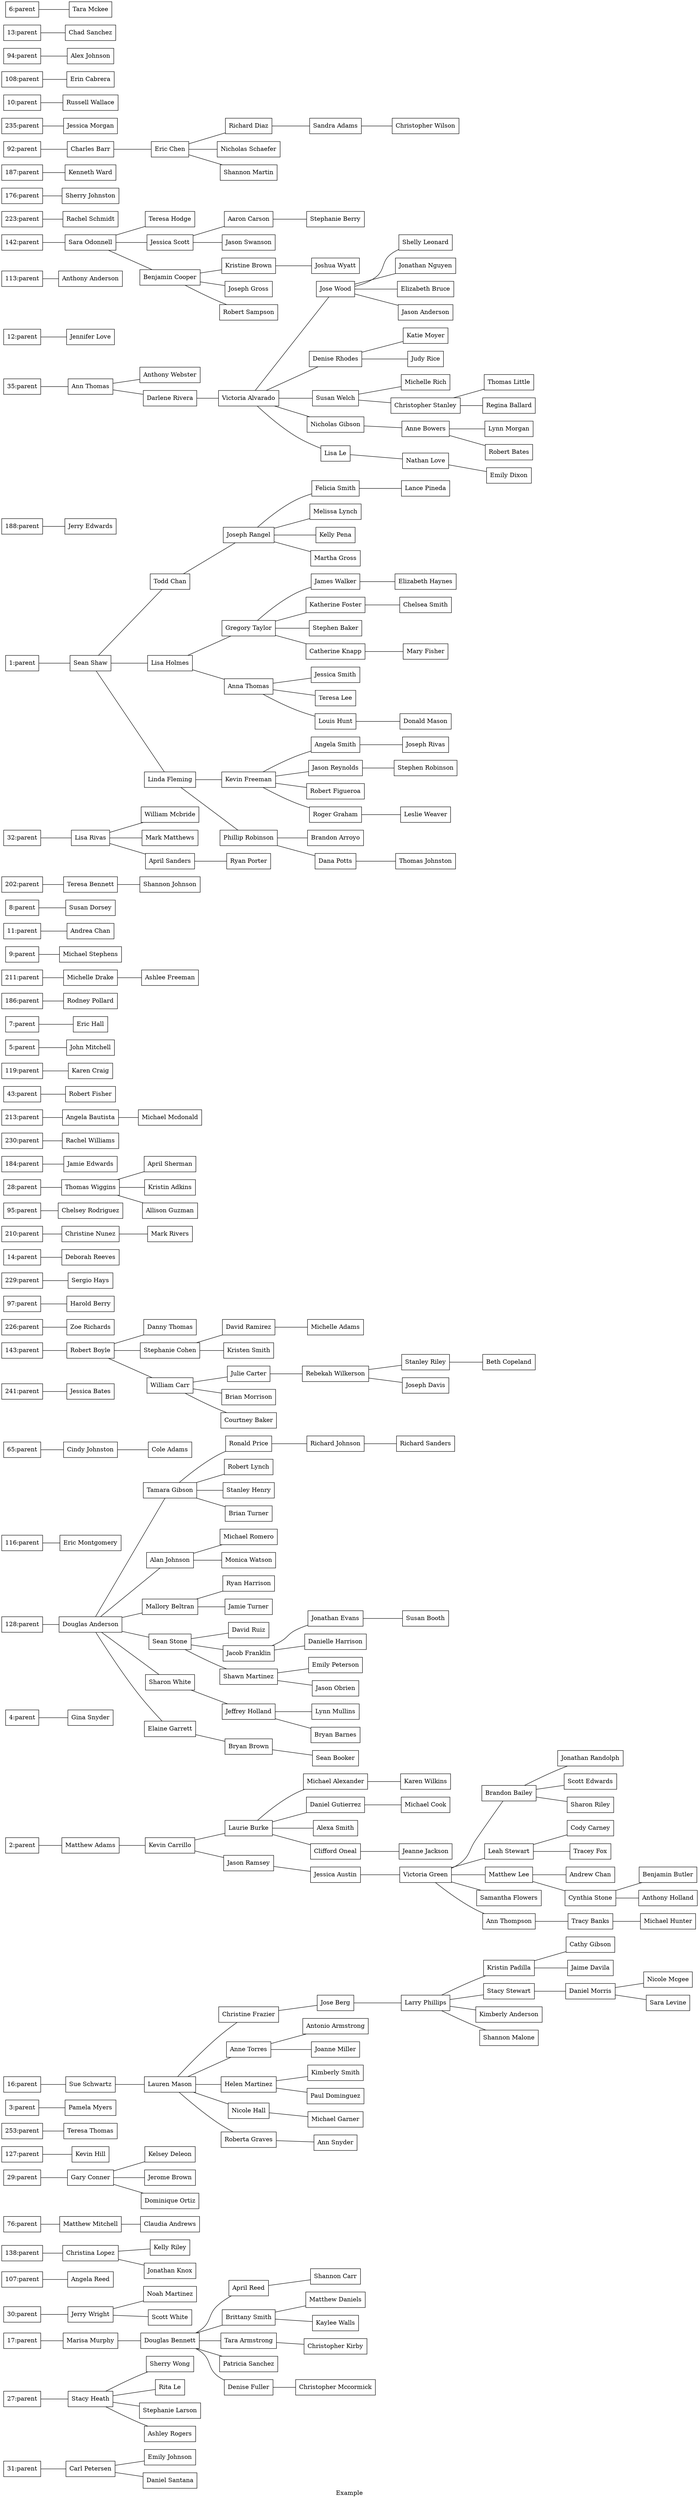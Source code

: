 digraph "family-tree" {
    label="Example";
    rankdir="LR";
    ratio="compress";
    node [shape="box"];
    edge [arrowhead="none"];
    subgraph "entities" {
        "31" [label="Carl Petersen"];
        "31:parent";
        "59" [label="Emily Johnson"];
        "83" [label="Daniel Santana"];
        "27" [label="Stacy Heath"];
        "27:parent";
        "44" [label="Sherry Wong"];
        "55" [label="Rita Le"];
        "71" [label="Stephanie Larson"];
        "79" [label="Ashley Rogers"];
        "102" [label="Matthew Daniels"];
        "104" [label="Kaylee Walls"];
        "106" [label="Christopher Kirby"];
        "118" [label="Christopher Mccormick"];
        "17" [label="Marisa Murphy"];
        "17:parent";
        "22" [label="Douglas Bennett"];
        "38" [label="April Reed"];
        "48" [label="Brittany Smith"];
        "50" [label="Tara Armstrong"];
        "66" [label="Patricia Sanchez"];
        "73" [label="Denise Fuller"];
        "93" [label="Shannon Carr"];
        "30" [label="Jerry Wright"];
        "30:parent";
        "58" [label="Noah Martinez"];
        "82" [label="Scott White"];
        "107" [label="Angela Reed"];
        "107:parent";
        "138" [label="Christina Lopez"];
        "138:parent";
        "174" [label="Kelly Riley"];
        "185" [label="Jonathan Knox"];
        "122" [label="Claudia Andrews"];
        "76" [label="Matthew Mitchell"];
        "76:parent";
        "29" [label="Gary Conner"];
        "29:parent";
        "46" [label="Kelsey Deleon"];
        "57" [label="Jerome Brown"];
        "81" [label="Dominique Ortiz"];
        "127" [label="Kevin Hill"];
        "127:parent";
        "253" [label="Teresa Thomas"];
        "253:parent";
        "3" [label="Pamela Myers"];
        "3:parent";
        "101" [label="Antonio Armstrong"];
        "103" [label="Joanne Miller"];
        "105" [label="Kimberly Smith"];
        "112" [label="Paul Dominguez"];
        "114" [label="Michael Garner"];
        "117" [label="Ann Snyder"];
        "131" [label="Larry Phillips"];
        "136" [label="Kristin Padilla"];
        "147" [label="Stacy Stewart"];
        "152" [label="Cathy Gibson"];
        "157" [label="Kimberly Anderson"];
        "16" [label="Sue Schwartz"];
        "165" [label="Shannon Malone"];
        "16:parent";
        "172" [label="Jaime Davila"];
        "200" [label="Daniel Morris"];
        "21" [label="Lauren Mason"];
        "220" [label="Nicole Mcgee"];
        "236" [label="Sara Levine"];
        "37" [label="Christine Frazier"];
        "47" [label="Anne Torres"];
        "49" [label="Helen Martinez"];
        "64" [label="Nicole Hall"];
        "72" [label="Roberta Graves"];
        "91" [label="Jose Berg"];
        "111" [label="Michael Cook"];
        "123" [label="Jeanne Jackson"];
        "130" [label="Victoria Green"];
        "135" [label="Brandon Bailey"];
        "141" [label="Leah Stewart"];
        "146" [label="Matthew Lee"];
        "151" [label="Jonathan Randolph"];
        "156" [label="Samantha Flowers"];
        "161" [label="Scott Edwards"];
        "164" [label="Ann Thompson"];
        "171" [label="Sharon Riley"];
        "178" [label="Cody Carney"];
        "183" [label="Andrew Chan"];
        "191" [label="Tracey Fox"];
        "199" [label="Cynthia Stone"];
        "2" [label="Matthew Adams"];
        "20" [label="Kevin Carrillo"];
        "208" [label="Tracy Banks"];
        "219" [label="Benjamin Butler"];
        "234" [label="Anthony Holland"];
        "247" [label="Michael Hunter"];
        "25" [label="Laurie Burke"];
        "2:parent";
        "36" [label="Jason Ramsey"];
        "41" [label="Michael Alexander"];
        "53" [label="Daniel Gutierrez"];
        "69" [label="Alexa Smith"];
        "77" [label="Clifford Oneal"];
        "90" [label="Jessica Austin"];
        "99" [label="Karen Wilkins"];
        "4" [label="Gina Snyder"];
        "4:parent";
        "128" [label="Douglas Anderson"];
        "128:parent";
        "133" [label="Tamara Gibson"];
        "137" [label="Alan Johnson"];
        "139" [label="Mallory Beltran"];
        "144" [label="Sean Stone"];
        "149" [label="Ronald Price"];
        "153" [label="Michael Romero"];
        "154" [label="Sharon White"];
        "159" [label="Robert Lynch"];
        "162" [label="Elaine Garrett"];
        "167" [label="Stanley Henry"];
        "169" [label="Brian Turner"];
        "173" [label="Monica Watson"];
        "175" [label="Ryan Harrison"];
        "181" [label="David Ruiz"];
        "189" [label="Jamie Turner"];
        "194" [label="Jacob Franklin"];
        "197" [label="Shawn Martinez"];
        "203" [label="Richard Johnson"];
        "204" [label="Jeffrey Holland"];
        "206" [label="Bryan Brown"];
        "214" [label="Jonathan Evans"];
        "217" [label="Emily Peterson"];
        "224" [label="Danielle Harrison"];
        "232" [label="Jason Obrien"];
        "239" [label="Richard Sanders"];
        "240" [label="Lynn Mullins"];
        "243" [label="Bryan Barnes"];
        "245" [label="Sean Booker"];
        "254" [label="Susan Booth"];
        "116" [label="Eric Montgomery"];
        "116:parent";
        "115" [label="Cole Adams"];
        "65" [label="Cindy Johnston"];
        "65:parent";
        "241" [label="Jessica Bates"];
        "241:parent";
        "143" [label="Robert Boyle"];
        "143:parent";
        "180" [label="Danny Thomas"];
        "193" [label="Stephanie Cohen"];
        "196" [label="William Carr"];
        "212" [label="David Ramirez"];
        "216" [label="Julie Carter"];
        "222" [label="Kristen Smith"];
        "227" [label="Brian Morrison"];
        "231" [label="Courtney Baker"];
        "251" [label="Michelle Adams"];
        "256" [label="Rebekah Wilkerson"];
        "257" [label="Stanley Riley"];
        "258" [label="Joseph Davis"];
        "259" [label="Beth Copeland"];
        "226" [label="Zoe Richards"];
        "226:parent";
        "97" [label="Harold Berry"];
        "97:parent";
        "229" [label="Sergio Hays"];
        "229:parent";
        "14" [label="Deborah Reeves"];
        "14:parent";
        "210" [label="Christine Nunez"];
        "210:parent";
        "249" [label="Mark Rivers"];
        "95" [label="Chelsey Rodriguez"];
        "95:parent";
        "28" [label="Thomas Wiggins"];
        "28:parent";
        "45" [label="April Sherman"];
        "56" [label="Kristin Adkins"];
        "80" [label="Allison Guzman"];
        "184" [label="Jamie Edwards"];
        "184:parent";
        "230" [label="Rachel Williams"];
        "230:parent";
        "213" [label="Angela Bautista"];
        "213:parent";
        "252" [label="Michael Mcdonald"];
        "43" [label="Robert Fisher"];
        "43:parent";
        "119" [label="Karen Craig"];
        "119:parent";
        "5" [label="John Mitchell"];
        "5:parent";
        "7" [label="Eric Hall"];
        "7:parent";
        "186" [label="Rodney Pollard"];
        "186:parent";
        "211" [label="Michelle Drake"];
        "211:parent";
        "250" [label="Ashlee Freeman"];
        "9" [label="Michael Stephens"];
        "9:parent";
        "11" [label="Andrea Chan"];
        "11:parent";
        "8" [label="Susan Dorsey"];
        "8:parent";
        "202" [label="Teresa Bennett"];
        "202:parent";
        "238" [label="Shannon Johnson"];
        "124" [label="Ryan Porter"];
        "32" [label="Lisa Rivas"];
        "32:parent";
        "60" [label="William Mcbride"];
        "84" [label="Mark Matthews"];
        "86" [label="April Sanders"];
        "1" [label="Sean Shaw"];
        "100" [label="Lance Pineda"];
        "109" [label="Chelsea Smith"];
        "110" [label="Stephen Robinson"];
        "120" [label="Mary Fisher"];
        "121" [label="Leslie Weaver"];
        "125" [label="Donald Mason"];
        "126" [label="Thomas Johnston"];
        "15" [label="Todd Chan"];
        "18" [label="Lisa Holmes"];
        "19" [label="Linda Fleming"];
        "1:parent";
        "23" [label="Gregory Taylor"];
        "24" [label="Kevin Freeman"];
        "26" [label="Joseph Rangel"];
        "33" [label="Anna Thomas"];
        "34" [label="Phillip Robinson"];
        "39" [label="James Walker"];
        "40" [label="Angela Smith"];
        "42" [label="Felicia Smith"];
        "51" [label="Katherine Foster"];
        "52" [label="Jason Reynolds"];
        "54" [label="Melissa Lynch"];
        "61" [label="Jessica Smith"];
        "62" [label="Brandon Arroyo"];
        "67" [label="Stephen Baker"];
        "68" [label="Robert Figueroa"];
        "70" [label="Kelly Pena"];
        "74" [label="Catherine Knapp"];
        "75" [label="Roger Graham"];
        "78" [label="Martha Gross"];
        "85" [label="Teresa Lee"];
        "87" [label="Louis Hunt"];
        "88" [label="Dana Potts"];
        "96" [label="Elizabeth Haynes"];
        "98" [label="Joseph Rivas"];
        "188" [label="Jerry Edwards"];
        "188:parent";
        "129" [label="Victoria Alvarado"];
        "134" [label="Jose Wood"];
        "140" [label="Denise Rhodes"];
        "145" [label="Susan Welch"];
        "150" [label="Shelly Leonard"];
        "155" [label="Nicholas Gibson"];
        "160" [label="Jonathan Nguyen"];
        "163" [label="Lisa Le"];
        "168" [label="Elizabeth Bruce"];
        "170" [label="Jason Anderson"];
        "177" [label="Katie Moyer"];
        "182" [label="Michelle Rich"];
        "190" [label="Judy Rice"];
        "198" [label="Christopher Stanley"];
        "205" [label="Anne Bowers"];
        "207" [label="Nathan Love"];
        "218" [label="Thomas Little"];
        "233" [label="Regina Ballard"];
        "242" [label="Lynn Morgan"];
        "244" [label="Robert Bates"];
        "246" [label="Emily Dixon"];
        "35" [label="Ann Thomas"];
        "35:parent";
        "63" [label="Anthony Webster"];
        "89" [label="Darlene Rivera"];
        "12" [label="Jennifer Love"];
        "12:parent";
        "113" [label="Anthony Anderson"];
        "113:parent";
        "142" [label="Sara Odonnell"];
        "142:parent";
        "179" [label="Teresa Hodge"];
        "192" [label="Jessica Scott"];
        "195" [label="Benjamin Cooper"];
        "209" [label="Aaron Carson"];
        "215" [label="Kristine Brown"];
        "221" [label="Jason Swanson"];
        "225" [label="Joseph Gross"];
        "228" [label="Robert Sampson"];
        "248" [label="Stephanie Berry"];
        "255" [label="Joshua Wyatt"];
        "223" [label="Rachel Schmidt"];
        "223:parent";
        "176" [label="Sherry Johnston"];
        "176:parent";
        "187" [label="Kenneth Ward"];
        "187:parent";
        "132" [label="Eric Chen"];
        "148" [label="Richard Diaz"];
        "158" [label="Nicholas Schaefer"];
        "166" [label="Shannon Martin"];
        "201" [label="Sandra Adams"];
        "237" [label="Christopher Wilson"];
        "92" [label="Charles Barr"];
        "92:parent";
        "235" [label="Jessica Morgan"];
        "235:parent";
        "10" [label="Russell Wallace"];
        "10:parent";
        "108" [label="Erin Cabrera"];
        "108:parent";
        "94" [label="Alex Johnson"];
        "94:parent";
        "13" [label="Chad Sanchez"];
        "13:parent";
        "6" [label="Tara Mckee"];
        "6:parent";
        "1" -> "15";
        "1" -> "18";
        "1" -> "19";
        "107:parent" -> "107";
        "108:parent" -> "108";
        "10:parent" -> "10";
        "113:parent" -> "113";
        "116:parent" -> "116";
        "119:parent" -> "119";
        "11:parent" -> "11";
        "127:parent" -> "127";
        "128" -> "133";
        "128" -> "137";
        "128" -> "139";
        "128" -> "144";
        "128" -> "154";
        "128" -> "162";
        "128:parent" -> "128";
        "129" -> "134";
        "129" -> "140";
        "129" -> "145";
        "129" -> "155";
        "129" -> "163";
        "12:parent" -> "12";
        "130" -> "135";
        "130" -> "141";
        "130" -> "146";
        "130" -> "156";
        "130" -> "164";
        "131" -> "136";
        "131" -> "147";
        "131" -> "157";
        "131" -> "165";
        "132" -> "148";
        "132" -> "158";
        "132" -> "166";
        "133" -> "149";
        "133" -> "159";
        "133" -> "167";
        "133" -> "169";
        "134" -> "150";
        "134" -> "160";
        "134" -> "168";
        "134" -> "170";
        "135" -> "151";
        "135" -> "161";
        "135" -> "171";
        "136" -> "152";
        "136" -> "172";
        "137" -> "153";
        "137" -> "173";
        "138" -> "174";
        "138" -> "185";
        "138:parent" -> "138";
        "139" -> "175";
        "139" -> "189";
        "13:parent" -> "13";
        "140" -> "177";
        "140" -> "190";
        "141" -> "178";
        "141" -> "191";
        "142" -> "179";
        "142" -> "192";
        "142" -> "195";
        "142:parent" -> "142";
        "143" -> "180";
        "143" -> "193";
        "143" -> "196";
        "143:parent" -> "143";
        "144" -> "181";
        "144" -> "194";
        "144" -> "197";
        "145" -> "182";
        "145" -> "198";
        "146" -> "183";
        "146" -> "199";
        "147" -> "200";
        "148" -> "201";
        "149" -> "203";
        "14:parent" -> "14";
        "15" -> "26";
        "154" -> "204";
        "155" -> "205";
        "16" -> "21";
        "162" -> "206";
        "163" -> "207";
        "164" -> "208";
        "16:parent" -> "16";
        "17" -> "22";
        "176:parent" -> "176";
        "17:parent" -> "17";
        "18" -> "23";
        "18" -> "33";
        "184:parent" -> "184";
        "186:parent" -> "186";
        "187:parent" -> "187";
        "188:parent" -> "188";
        "19" -> "24";
        "19" -> "34";
        "192" -> "209";
        "192" -> "221";
        "193" -> "212";
        "193" -> "222";
        "194" -> "214";
        "194" -> "224";
        "195" -> "215";
        "195" -> "225";
        "195" -> "228";
        "196" -> "216";
        "196" -> "227";
        "196" -> "231";
        "197" -> "217";
        "197" -> "232";
        "198" -> "218";
        "198" -> "233";
        "199" -> "219";
        "199" -> "234";
        "1:parent" -> "1";
        "2" -> "20";
        "20" -> "25";
        "20" -> "36";
        "200" -> "220";
        "200" -> "236";
        "201" -> "237";
        "202" -> "238";
        "202:parent" -> "202";
        "203" -> "239";
        "204" -> "240";
        "204" -> "243";
        "205" -> "242";
        "205" -> "244";
        "206" -> "245";
        "207" -> "246";
        "208" -> "247";
        "209" -> "248";
        "21" -> "37";
        "21" -> "47";
        "21" -> "49";
        "21" -> "64";
        "21" -> "72";
        "210" -> "249";
        "210:parent" -> "210";
        "211" -> "250";
        "211:parent" -> "211";
        "212" -> "251";
        "213" -> "252";
        "213:parent" -> "213";
        "214" -> "254";
        "215" -> "255";
        "216" -> "256";
        "22" -> "38";
        "22" -> "48";
        "22" -> "50";
        "22" -> "66";
        "22" -> "73";
        "223:parent" -> "223";
        "226:parent" -> "226";
        "229:parent" -> "229";
        "23" -> "39";
        "23" -> "51";
        "23" -> "67";
        "23" -> "74";
        "230:parent" -> "230";
        "235:parent" -> "235";
        "24" -> "40";
        "24" -> "52";
        "24" -> "68";
        "24" -> "75";
        "241:parent" -> "241";
        "25" -> "41";
        "25" -> "53";
        "25" -> "69";
        "25" -> "77";
        "253:parent" -> "253";
        "256" -> "257";
        "256" -> "258";
        "257" -> "259";
        "26" -> "42";
        "26" -> "54";
        "26" -> "70";
        "26" -> "78";
        "27" -> "44";
        "27" -> "55";
        "27" -> "71";
        "27" -> "79";
        "27:parent" -> "27";
        "28" -> "45";
        "28" -> "56";
        "28" -> "80";
        "28:parent" -> "28";
        "29" -> "46";
        "29" -> "57";
        "29" -> "81";
        "29:parent" -> "29";
        "2:parent" -> "2";
        "30" -> "58";
        "30" -> "82";
        "30:parent" -> "30";
        "31" -> "59";
        "31" -> "83";
        "31:parent" -> "31";
        "32" -> "60";
        "32" -> "84";
        "32" -> "86";
        "32:parent" -> "32";
        "33" -> "61";
        "33" -> "85";
        "33" -> "87";
        "34" -> "62";
        "34" -> "88";
        "35" -> "63";
        "35" -> "89";
        "35:parent" -> "35";
        "36" -> "90";
        "37" -> "91";
        "38" -> "93";
        "39" -> "96";
        "3:parent" -> "3";
        "40" -> "98";
        "41" -> "99";
        "42" -> "100";
        "43:parent" -> "43";
        "47" -> "101";
        "47" -> "103";
        "48" -> "102";
        "48" -> "104";
        "49" -> "105";
        "49" -> "112";
        "4:parent" -> "4";
        "50" -> "106";
        "51" -> "109";
        "52" -> "110";
        "53" -> "111";
        "5:parent" -> "5";
        "64" -> "114";
        "65" -> "115";
        "65:parent" -> "65";
        "6:parent" -> "6";
        "72" -> "117";
        "73" -> "118";
        "74" -> "120";
        "75" -> "121";
        "76" -> "122";
        "76:parent" -> "76";
        "77" -> "123";
        "7:parent" -> "7";
        "86" -> "124";
        "87" -> "125";
        "88" -> "126";
        "89" -> "129";
        "8:parent" -> "8";
        "90" -> "130";
        "91" -> "131";
        "92" -> "132";
        "92:parent" -> "92";
        "94:parent" -> "94";
        "95:parent" -> "95";
        "97:parent" -> "97";
        "9:parent" -> "9";
    }
}
